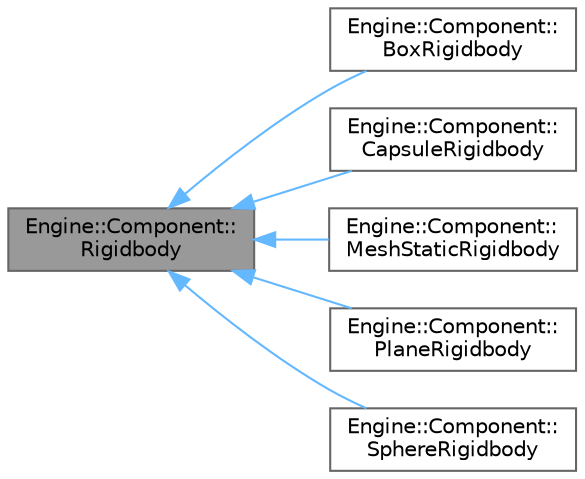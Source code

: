 digraph "Engine::Component::Rigidbody"
{
 // LATEX_PDF_SIZE
  bgcolor="transparent";
  edge [fontname=Helvetica,fontsize=10,labelfontname=Helvetica,labelfontsize=10];
  node [fontname=Helvetica,fontsize=10,shape=box,height=0.2,width=0.4];
  rankdir="LR";
  Node1 [label="Engine::Component::\lRigidbody",height=0.2,width=0.4,color="gray40", fillcolor="grey60", style="filled", fontcolor="black",tooltip=" "];
  Node1 -> Node2 [dir="back",color="steelblue1",style="solid"];
  Node2 [label="Engine::Component::\lBoxRigidbody",height=0.2,width=0.4,color="gray40", fillcolor="white", style="filled",URL="$class_engine_1_1_component_1_1_box_rigidbody.html",tooltip=" "];
  Node1 -> Node3 [dir="back",color="steelblue1",style="solid"];
  Node3 [label="Engine::Component::\lCapsuleRigidbody",height=0.2,width=0.4,color="gray40", fillcolor="white", style="filled",URL="$class_engine_1_1_component_1_1_capsule_rigidbody.html",tooltip=" "];
  Node1 -> Node4 [dir="back",color="steelblue1",style="solid"];
  Node4 [label="Engine::Component::\lMeshStaticRigidbody",height=0.2,width=0.4,color="gray40", fillcolor="white", style="filled",URL="$class_engine_1_1_component_1_1_mesh_static_rigidbody.html",tooltip="Class used to make a Static Rigidbody from a Mesh object."];
  Node1 -> Node5 [dir="back",color="steelblue1",style="solid"];
  Node5 [label="Engine::Component::\lPlaneRigidbody",height=0.2,width=0.4,color="gray40", fillcolor="white", style="filled",URL="$class_engine_1_1_component_1_1_plane_rigidbody.html",tooltip=" "];
  Node1 -> Node6 [dir="back",color="steelblue1",style="solid"];
  Node6 [label="Engine::Component::\lSphereRigidbody",height=0.2,width=0.4,color="gray40", fillcolor="white", style="filled",URL="$class_engine_1_1_component_1_1_sphere_rigidbody.html",tooltip=" "];
}
